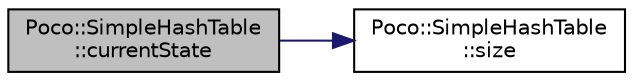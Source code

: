 digraph "Poco::SimpleHashTable::currentState"
{
 // LATEX_PDF_SIZE
  edge [fontname="Helvetica",fontsize="10",labelfontname="Helvetica",labelfontsize="10"];
  node [fontname="Helvetica",fontsize="10",shape=record];
  rankdir="LR";
  Node1 [label="Poco::SimpleHashTable\l::currentState",height=0.2,width=0.4,color="black", fillcolor="grey75", style="filled", fontcolor="black",tooltip="Returns the current internal state."];
  Node1 -> Node2 [color="midnightblue",fontsize="10",style="solid",fontname="Helvetica"];
  Node2 [label="Poco::SimpleHashTable\l::size",height=0.2,width=0.4,color="black", fillcolor="white", style="filled",URL="$classPoco_1_1SimpleHashTable.html#a335313587573651f1f69ebde485f6602",tooltip="Returns the number of elements already inserted into the SimpleHashTable."];
}
